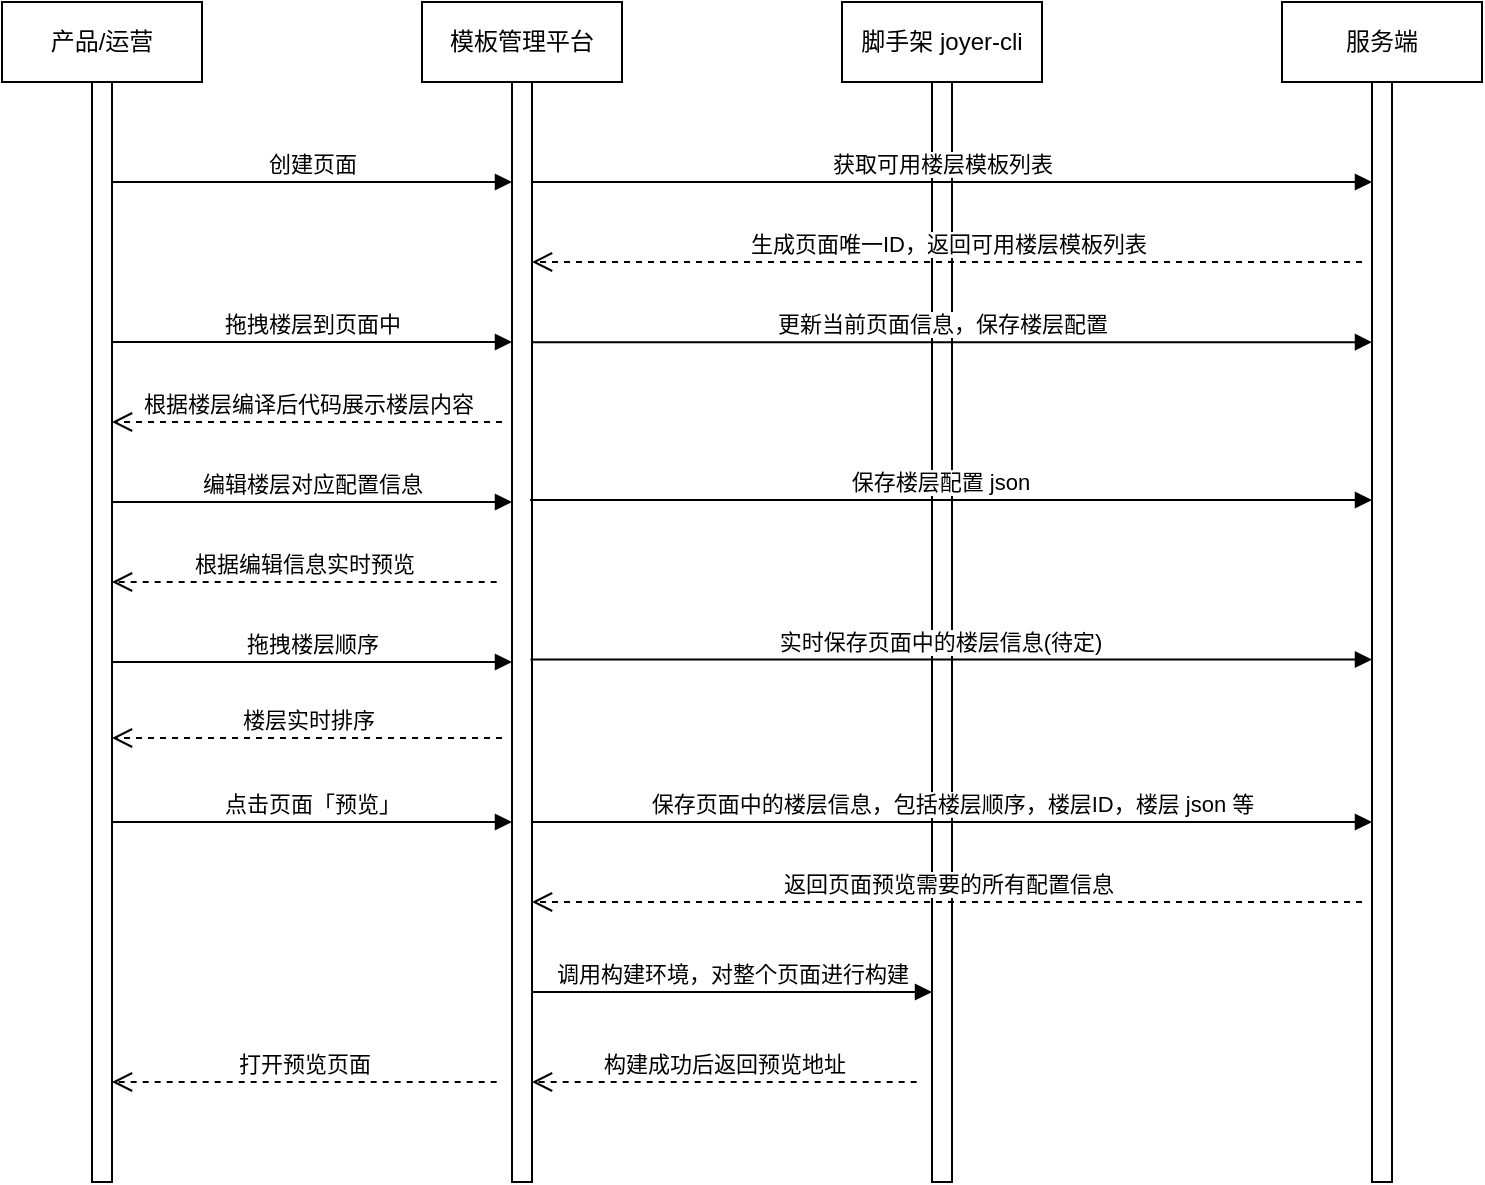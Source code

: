 <mxfile version="14.2.9" type="github"><diagram id="l02pMxfdSOd1Nid0L4iD" name="Page-1"><mxGraphModel dx="1186" dy="690" grid="1" gridSize="10" guides="1" tooltips="1" connect="1" arrows="1" fold="1" page="1" pageScale="1" pageWidth="827" pageHeight="1169" math="0" shadow="0"><root><mxCell id="0"/><mxCell id="1" parent="0"/><mxCell id="8DixmxnnXnV8xmkR8c-q-37" value="产品/运营" style="whiteSpace=wrap;html=1;align=center;rounded=0;shadow=0;glass=0;sketch=0;" parent="1" vertex="1"><mxGeometry x="40" y="90" width="100" height="40" as="geometry"/></mxCell><mxCell id="8DixmxnnXnV8xmkR8c-q-38" value="模板管理平台" style="whiteSpace=wrap;html=1;align=center;rounded=0;shadow=0;glass=0;sketch=0;" parent="1" vertex="1"><mxGeometry x="250" y="90" width="100" height="40" as="geometry"/></mxCell><mxCell id="8DixmxnnXnV8xmkR8c-q-39" value="脚手架 joyer-cli" style="whiteSpace=wrap;html=1;align=center;rounded=0;shadow=0;glass=0;sketch=0;" parent="1" vertex="1"><mxGeometry x="460" y="90" width="100" height="40" as="geometry"/></mxCell><mxCell id="8DixmxnnXnV8xmkR8c-q-40" value="服务端" style="whiteSpace=wrap;html=1;align=center;rounded=0;shadow=0;glass=0;sketch=0;" parent="1" vertex="1"><mxGeometry x="680" y="90" width="100" height="40" as="geometry"/></mxCell><mxCell id="8DixmxnnXnV8xmkR8c-q-43" value="" style="html=1;points=[];perimeter=orthogonalPerimeter;rounded=0;shadow=0;glass=0;sketch=0;align=left;" parent="1" vertex="1"><mxGeometry x="85" y="130" width="10" height="550" as="geometry"/></mxCell><mxCell id="8DixmxnnXnV8xmkR8c-q-44" value="" style="html=1;points=[];perimeter=orthogonalPerimeter;rounded=0;shadow=0;glass=0;sketch=0;align=left;" parent="1" vertex="1"><mxGeometry x="295" y="130" width="10" height="550" as="geometry"/></mxCell><mxCell id="8DixmxnnXnV8xmkR8c-q-45" value="" style="html=1;points=[];perimeter=orthogonalPerimeter;rounded=0;shadow=0;glass=0;sketch=0;align=left;" parent="1" vertex="1"><mxGeometry x="505" y="130" width="10" height="550" as="geometry"/></mxCell><mxCell id="8DixmxnnXnV8xmkR8c-q-46" value="" style="html=1;points=[];perimeter=orthogonalPerimeter;rounded=0;shadow=0;glass=0;sketch=0;align=left;" parent="1" vertex="1"><mxGeometry x="725" y="130" width="10" height="550" as="geometry"/></mxCell><mxCell id="8DixmxnnXnV8xmkR8c-q-56" value="获取可用楼层模板列表" style="html=1;verticalAlign=bottom;endArrow=block;" parent="1" target="8DixmxnnXnV8xmkR8c-q-46" edge="1"><mxGeometry x="-0.025" width="80" relative="1" as="geometry"><mxPoint x="305" y="180" as="sourcePoint"/><mxPoint x="720" y="180" as="targetPoint"/><mxPoint as="offset"/></mxGeometry></mxCell><mxCell id="8DixmxnnXnV8xmkR8c-q-57" value="生成页面唯一ID，返回可用楼层模板列表" style="html=1;verticalAlign=bottom;endArrow=open;dashed=1;endSize=8;" parent="1" edge="1"><mxGeometry relative="1" as="geometry"><mxPoint x="720" y="220" as="sourcePoint"/><mxPoint x="305" y="220" as="targetPoint"/><Array as="points"><mxPoint x="375" y="220"/></Array></mxGeometry></mxCell><mxCell id="8DixmxnnXnV8xmkR8c-q-60" value="创建页面" style="html=1;verticalAlign=bottom;endArrow=block;" parent="1" edge="1"><mxGeometry width="80" relative="1" as="geometry"><mxPoint x="95" y="180" as="sourcePoint"/><mxPoint x="295" y="180" as="targetPoint"/></mxGeometry></mxCell><mxCell id="8DixmxnnXnV8xmkR8c-q-61" value="拖拽楼层到页面中" style="html=1;verticalAlign=bottom;endArrow=block;" parent="1" edge="1"><mxGeometry width="80" relative="1" as="geometry"><mxPoint x="95" y="260" as="sourcePoint"/><mxPoint x="295" y="260" as="targetPoint"/></mxGeometry></mxCell><mxCell id="8DixmxnnXnV8xmkR8c-q-62" value="更新当前页面信息，保存楼层配置" style="html=1;verticalAlign=bottom;endArrow=block;" parent="1" target="8DixmxnnXnV8xmkR8c-q-46" edge="1"><mxGeometry x="-0.025" width="80" relative="1" as="geometry"><mxPoint x="305" y="260.08" as="sourcePoint"/><mxPoint x="710" y="260" as="targetPoint"/><mxPoint as="offset"/></mxGeometry></mxCell><mxCell id="8DixmxnnXnV8xmkR8c-q-65" value="根据楼层编译后代码展示楼层内容" style="html=1;verticalAlign=bottom;endArrow=open;dashed=1;endSize=8;" parent="1" target="8DixmxnnXnV8xmkR8c-q-43" edge="1"><mxGeometry relative="1" as="geometry"><mxPoint x="290" y="300" as="sourcePoint"/><mxPoint x="98" y="300" as="targetPoint"/></mxGeometry></mxCell><mxCell id="8DixmxnnXnV8xmkR8c-q-66" value="编辑楼层对应配置信息" style="html=1;verticalAlign=bottom;endArrow=block;" parent="1" edge="1"><mxGeometry width="80" relative="1" as="geometry"><mxPoint x="95" y="340" as="sourcePoint"/><mxPoint x="295" y="340" as="targetPoint"/></mxGeometry></mxCell><mxCell id="8DixmxnnXnV8xmkR8c-q-67" value="保存楼层配置 json" style="html=1;verticalAlign=bottom;endArrow=block;exitX=0.9;exitY=0.38;exitDx=0;exitDy=0;exitPerimeter=0;" parent="1" source="8DixmxnnXnV8xmkR8c-q-44" target="8DixmxnnXnV8xmkR8c-q-46" edge="1"><mxGeometry x="-0.025" width="80" relative="1" as="geometry"><mxPoint x="310" y="340" as="sourcePoint"/><mxPoint x="715.43" y="340" as="targetPoint"/><mxPoint as="offset"/></mxGeometry></mxCell><mxCell id="8DixmxnnXnV8xmkR8c-q-69" value="根据编辑信息实时预览" style="html=1;verticalAlign=bottom;endArrow=open;dashed=1;endSize=8;" parent="1" target="8DixmxnnXnV8xmkR8c-q-43" edge="1"><mxGeometry relative="1" as="geometry"><mxPoint x="287.33" y="380" as="sourcePoint"/><mxPoint x="95.0" y="380.04" as="targetPoint"/></mxGeometry></mxCell><mxCell id="8DixmxnnXnV8xmkR8c-q-70" value="拖拽楼层顺序" style="html=1;verticalAlign=bottom;endArrow=block;" parent="1" edge="1"><mxGeometry width="80" relative="1" as="geometry"><mxPoint x="95" y="420" as="sourcePoint"/><mxPoint x="295" y="420" as="targetPoint"/></mxGeometry></mxCell><mxCell id="8DixmxnnXnV8xmkR8c-q-71" value="实时保存页面中的楼层信息(待定)" style="html=1;verticalAlign=bottom;endArrow=block;exitX=0.925;exitY=0.525;exitDx=0;exitDy=0;exitPerimeter=0;" parent="1" source="8DixmxnnXnV8xmkR8c-q-44" target="8DixmxnnXnV8xmkR8c-q-46" edge="1"><mxGeometry x="-0.025" width="80" relative="1" as="geometry"><mxPoint x="310" y="419" as="sourcePoint"/><mxPoint x="695" y="420" as="targetPoint"/><mxPoint as="offset"/></mxGeometry></mxCell><mxCell id="8DixmxnnXnV8xmkR8c-q-72" value="楼层实时排序" style="html=1;verticalAlign=bottom;endArrow=open;dashed=1;endSize=8;" parent="1" target="8DixmxnnXnV8xmkR8c-q-43" edge="1"><mxGeometry relative="1" as="geometry"><mxPoint x="290" y="458" as="sourcePoint"/><mxPoint x="98" y="458" as="targetPoint"/></mxGeometry></mxCell><mxCell id="8DixmxnnXnV8xmkR8c-q-73" value="点击页面「预览」" style="html=1;verticalAlign=bottom;endArrow=block;" parent="1" edge="1"><mxGeometry width="80" relative="1" as="geometry"><mxPoint x="95" y="500" as="sourcePoint"/><mxPoint x="295" y="500" as="targetPoint"/></mxGeometry></mxCell><mxCell id="8DixmxnnXnV8xmkR8c-q-74" value="保存页面中的楼层信息，包括楼层顺序，楼层ID，楼层 json 等" style="html=1;verticalAlign=bottom;endArrow=block;" parent="1" target="8DixmxnnXnV8xmkR8c-q-46" edge="1"><mxGeometry width="80" relative="1" as="geometry"><mxPoint x="305" y="500" as="sourcePoint"/><mxPoint x="690" y="499" as="targetPoint"/></mxGeometry></mxCell><mxCell id="8DixmxnnXnV8xmkR8c-q-76" value="返回页面预览需要的所有配置信息" style="html=1;verticalAlign=bottom;endArrow=open;dashed=1;endSize=8;" parent="1" target="8DixmxnnXnV8xmkR8c-q-44" edge="1"><mxGeometry relative="1" as="geometry"><mxPoint x="720" y="540" as="sourcePoint"/><mxPoint x="305" y="540" as="targetPoint"/><Array as="points"><mxPoint x="375" y="540"/></Array></mxGeometry></mxCell><mxCell id="8DixmxnnXnV8xmkR8c-q-78" value="调用构建环境，对整个页面进行构建" style="html=1;verticalAlign=bottom;endArrow=block;" parent="1" edge="1"><mxGeometry width="80" relative="1" as="geometry"><mxPoint x="305" y="585" as="sourcePoint"/><mxPoint x="505" y="585" as="targetPoint"/></mxGeometry></mxCell><mxCell id="8DixmxnnXnV8xmkR8c-q-79" value="构建成功后返回预览地址" style="html=1;verticalAlign=bottom;endArrow=open;dashed=1;endSize=8;" parent="1" target="8DixmxnnXnV8xmkR8c-q-44" edge="1"><mxGeometry relative="1" as="geometry"><mxPoint x="497.33" y="630" as="sourcePoint"/><mxPoint x="305.0" y="630.04" as="targetPoint"/></mxGeometry></mxCell><mxCell id="8DixmxnnXnV8xmkR8c-q-80" value="打开预览页面" style="html=1;verticalAlign=bottom;endArrow=open;dashed=1;endSize=8;" parent="1" target="8DixmxnnXnV8xmkR8c-q-43" edge="1"><mxGeometry relative="1" as="geometry"><mxPoint x="287.33" y="630" as="sourcePoint"/><mxPoint x="95" y="630.04" as="targetPoint"/></mxGeometry></mxCell></root></mxGraphModel></diagram></mxfile>